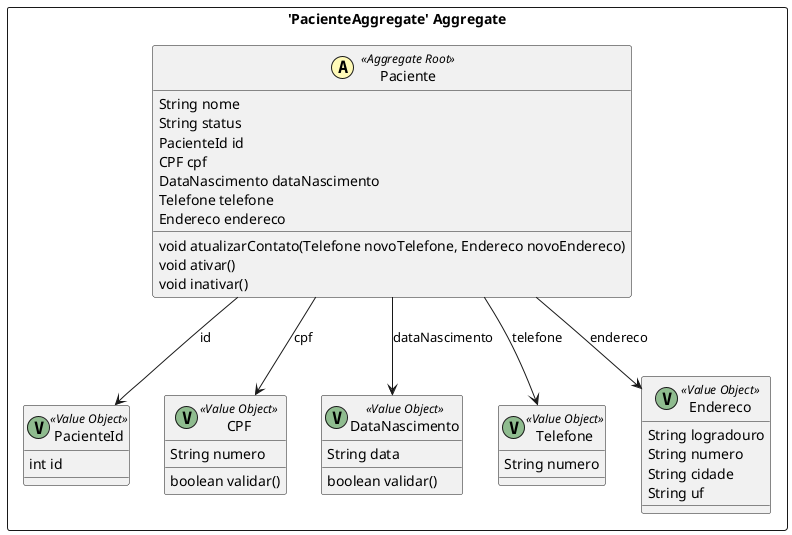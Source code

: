 @startuml

skinparam componentStyle uml2

package "'PacienteAggregate' Aggregate" <<Rectangle>> {
	class Paciente <<(A,#fffab8) Aggregate Root>> {
		String nome
		String status
		PacienteId id
		CPF cpf
		DataNascimento dataNascimento
		Telefone telefone
		Endereco endereco
		void atualizarContato(Telefone novoTelefone, Endereco novoEndereco)
		void ativar()
		void inativar()
	}
	class PacienteId <<(V,DarkSeaGreen) Value Object>> {
		int id
	}
	class CPF <<(V,DarkSeaGreen) Value Object>> {
		String numero
		boolean validar()
	}
	class DataNascimento <<(V,DarkSeaGreen) Value Object>> {
		String data
		boolean validar()
	}
	class Telefone <<(V,DarkSeaGreen) Value Object>> {
		String numero
	}
	class Endereco <<(V,DarkSeaGreen) Value Object>> {
		String logradouro
		String numero
		String cidade
		String uf
	}
}
Paciente --> CPF : cpf
Paciente --> PacienteId : id
Paciente --> DataNascimento : dataNascimento
Paciente --> Endereco : endereco
Paciente --> Telefone : telefone


@enduml
